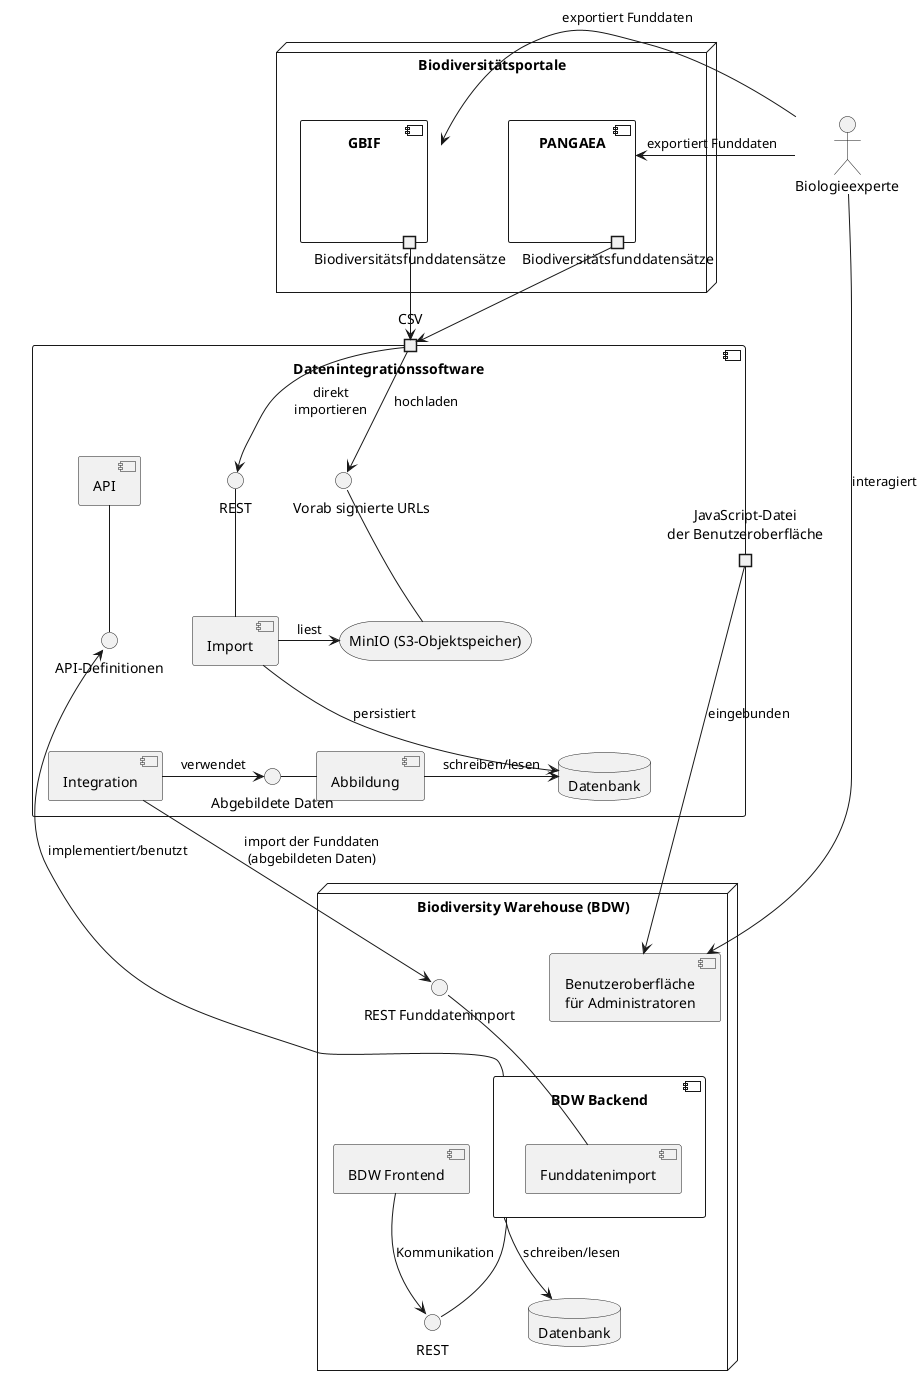 @startuml

actor "Biologieexperte" as biologe

node "Biodiversitätsportale" {
    component "GBIF" as gbif {
        portout "Biodiversitätsfunddatensätze" as gbifExportPort
    }

    component "PANGAEA" as pangaea {
        portout "Biodiversitätsfunddatensätze" as pangaeaExportPort
    }
}

component "Datenintegrationssoftware" {
    portin "CSV" as csv

    storage "MinIO (S3-Objektspeicher)" as s3
    interface "          Vorab signierte URLs" as s3Interface
    s3Interface -- s3

    component "Import" as import
    interface REST as importRest
    importRest -- import

    component "Abbildung" as abbildung
    interface "Abgebildete Daten" as abbildungInterface
    abbildungInterface - abbildung

    component "Integration" as integration
    portout "JavaScript-Datei\nder Benutzeroberfläche" as javascriptDatei

    component "API" as api
    interface "API-Definitionen" as apiInterface
    api -- apiInterface

    database "Datenbank" as datenbank
}

gbifExportPort --> csv
pangaeaExportPort --> csv
csv --> s3Interface: hochladen
csv -> importRest: direkt\nimportieren

import -> s3: liest
import --> datenbank: persistiert

abbildung -> datenbank: schreiben/lesen

integration -> abbildungInterface: verwendet

node "Biodiversity Warehouse (BDW)" {

    component "Benutzeroberfläche\nfür Administratoren" as adminUI

    component "BDW Backend" as backend {
        component Funddatenimport as funddatenImport
    }
    interface "REST Funddatenimport" as restDatenintegration
    interface "REST" as rest
    restDatenintegration -- funddatenImport
    backend -- rest

    component "BDW Frontend" as frontend

    database "Datenbank" as bdwDatenbank

}

backend --> bdwDatenbank: schreiben/lesen
apiInterface <-- backend: implementiert/benutzt

integration --> restDatenintegration: import der Funddaten\n(abgebildeten Daten)
frontend --> rest: Kommunikation

javascriptDatei -> adminUI: eingebunden

biologe -> adminUI: interagiert
biologe -> gbif: exportiert Funddaten
biologe -> pangaea: exportiert Funddaten

@enduml